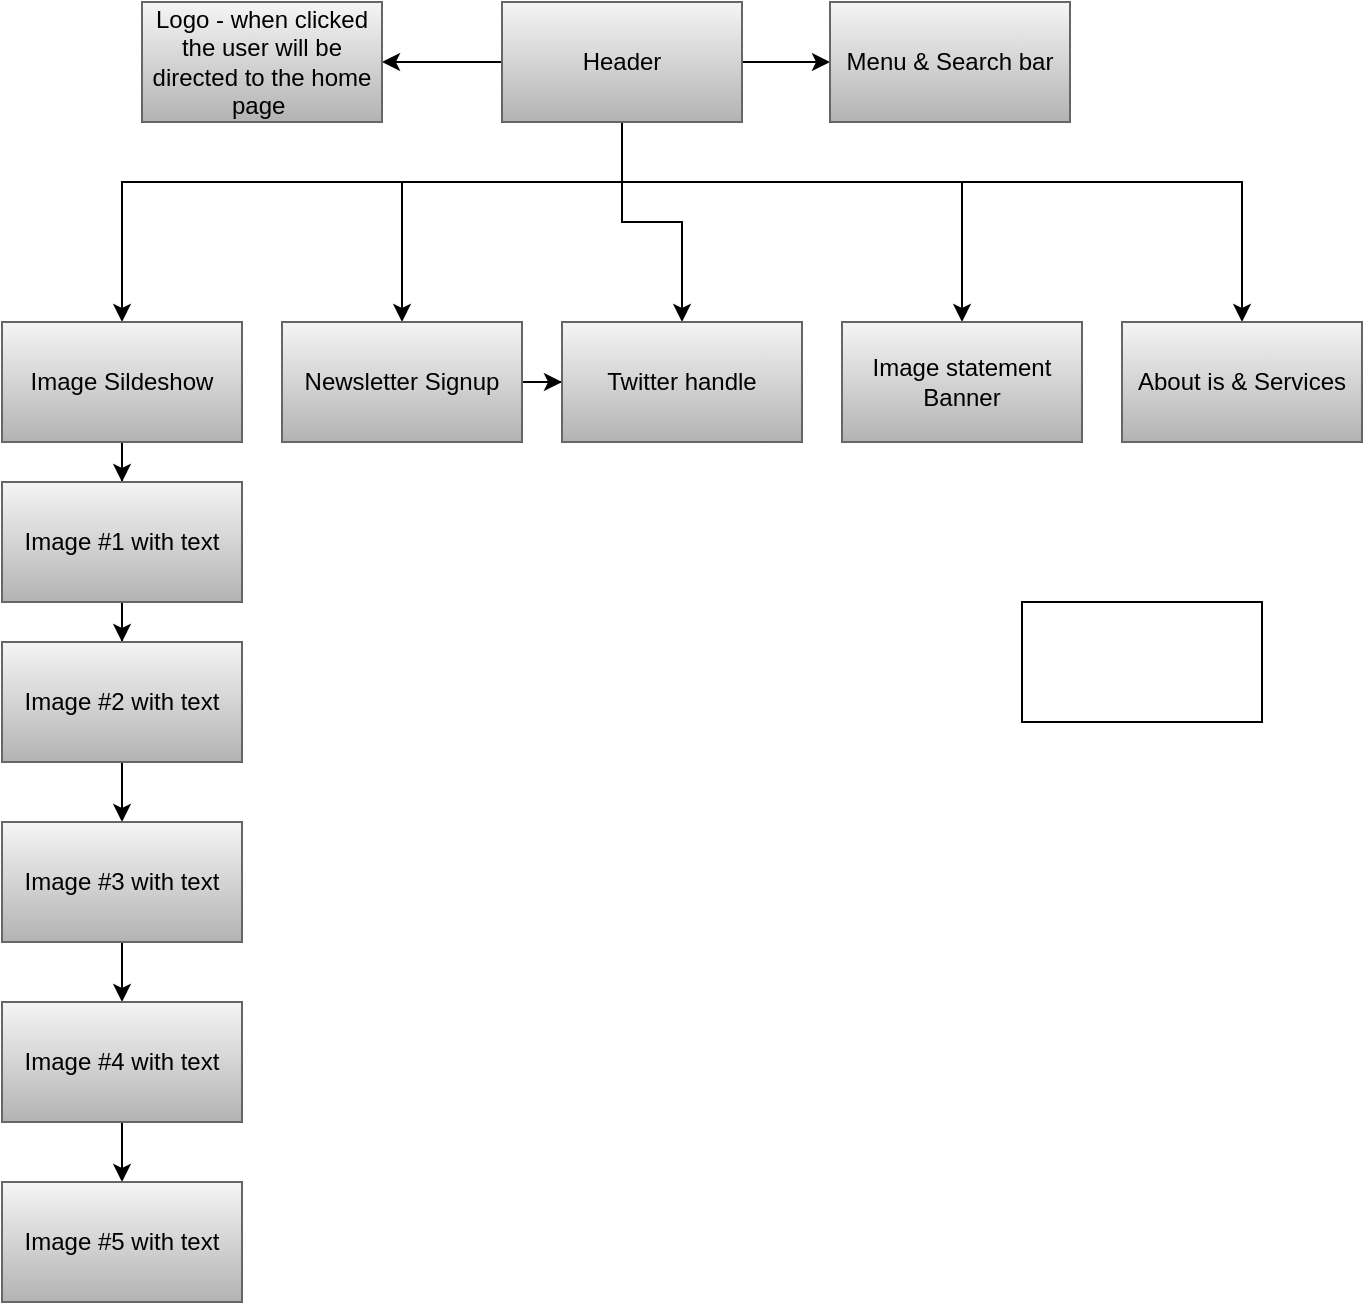 <mxfile version="13.2.1" type="github"><diagram id="0govi1016Gl6MYBcxuun" name="Page-1"><mxGraphModel shadow="0" math="0" pageHeight="1169" pageWidth="827" pageScale="1" page="1" fold="1" arrows="1" connect="1" tooltips="1" guides="1" gridSize="10" dy="790" dx="1287" grid="1"><root><mxCell id="0"/><mxCell id="1" parent="0"/><mxCell id="VDQJw23tBoHzagNahZU1-3" value="" parent="1" target="VDQJw23tBoHzagNahZU1-2" edge="1" style="edgeStyle=orthogonalEdgeStyle;rounded=0;orthogonalLoop=1;jettySize=auto;html=1;entryX=0.5;entryY=0;entryDx=0;entryDy=0;" source="VDQJw23tBoHzagNahZU1-1"><mxGeometry as="geometry" relative="1"><Array as="points"><mxPoint y="160" x="250"/><mxPoint y="160"/></Array></mxGeometry></mxCell><mxCell id="VDQJw23tBoHzagNahZU1-5" value="" parent="1" target="VDQJw23tBoHzagNahZU1-4" edge="1" style="edgeStyle=orthogonalEdgeStyle;rounded=0;orthogonalLoop=1;jettySize=auto;html=1;" source="VDQJw23tBoHzagNahZU1-1"><mxGeometry as="geometry" relative="1"/></mxCell><mxCell id="VDQJw23tBoHzagNahZU1-7" value="" parent="1" target="VDQJw23tBoHzagNahZU1-6" edge="1" style="edgeStyle=orthogonalEdgeStyle;rounded=0;orthogonalLoop=1;jettySize=auto;html=1;" source="VDQJw23tBoHzagNahZU1-1"><mxGeometry as="geometry" relative="1"/></mxCell><mxCell id="VDQJw23tBoHzagNahZU1-9" value="" parent="1" target="VDQJw23tBoHzagNahZU1-8" edge="1" style="edgeStyle=orthogonalEdgeStyle;rounded=0;orthogonalLoop=1;jettySize=auto;html=1;" source="VDQJw23tBoHzagNahZU1-1"><mxGeometry as="geometry" relative="1"><Array as="points"><mxPoint y="160" x="250"/><mxPoint y="160" x="140"/></Array></mxGeometry></mxCell><mxCell id="VDQJw23tBoHzagNahZU1-21" parent="1" target="VDQJw23tBoHzagNahZU1-20" edge="1" style="edgeStyle=orthogonalEdgeStyle;rounded=0;orthogonalLoop=1;jettySize=auto;html=1;entryX=0.5;entryY=0;entryDx=0;entryDy=0;" source="VDQJw23tBoHzagNahZU1-1"><mxGeometry as="geometry" relative="1"/></mxCell><mxCell id="VDQJw23tBoHzagNahZU1-24" parent="1" target="VDQJw23tBoHzagNahZU1-23" edge="1" style="edgeStyle=orthogonalEdgeStyle;rounded=0;orthogonalLoop=1;jettySize=auto;html=1;entryX=0.5;entryY=0;entryDx=0;entryDy=0;" source="VDQJw23tBoHzagNahZU1-1"><mxGeometry as="geometry" relative="1"><Array as="points"><mxPoint y="160" x="250"/><mxPoint y="160" x="420"/></Array></mxGeometry></mxCell><mxCell id="VDQJw23tBoHzagNahZU1-26" parent="1" target="VDQJw23tBoHzagNahZU1-25" edge="1" style="edgeStyle=orthogonalEdgeStyle;rounded=0;orthogonalLoop=1;jettySize=auto;html=1;entryX=0.5;entryY=0;entryDx=0;entryDy=0;" source="VDQJw23tBoHzagNahZU1-1"><mxGeometry as="geometry" relative="1"><Array as="points"><mxPoint y="160" x="250"/><mxPoint y="160" x="560"/></Array></mxGeometry></mxCell><mxCell id="VDQJw23tBoHzagNahZU1-1" value="Header" parent="1" style="rounded=0;whiteSpace=wrap;html=1;fillColor=#f5f5f5;strokeColor=#666666;gradientColor=#b3b3b3;" vertex="1"><mxGeometry as="geometry" y="70" x="190" height="60" width="120"/></mxCell><mxCell id="VDQJw23tBoHzagNahZU1-22" value="" parent="1" target="VDQJw23tBoHzagNahZU1-20" edge="1" style="edgeStyle=orthogonalEdgeStyle;rounded=0;orthogonalLoop=1;jettySize=auto;html=1;" source="VDQJw23tBoHzagNahZU1-8"><mxGeometry as="geometry" relative="1"/></mxCell><mxCell id="VDQJw23tBoHzagNahZU1-8" value="Newsletter Signup" parent="1" style="rounded=0;whiteSpace=wrap;html=1;fillColor=#f5f5f5;strokeColor=#666666;gradientColor=#b3b3b3;" vertex="1"><mxGeometry as="geometry" y="230" x="80" height="60" width="120"/></mxCell><mxCell id="VDQJw23tBoHzagNahZU1-6" value="Logo - when clicked the user will be directed to the home page&amp;nbsp;" parent="1" style="rounded=0;whiteSpace=wrap;html=1;fillColor=#f5f5f5;strokeColor=#666666;gradientColor=#b3b3b3;" vertex="1"><mxGeometry as="geometry" y="70" x="10" height="60" width="120"/></mxCell><mxCell id="VDQJw23tBoHzagNahZU1-4" value="Menu &amp;amp; Search bar" parent="1" style="rounded=0;whiteSpace=wrap;html=1;fillColor=#f5f5f5;strokeColor=#666666;gradientColor=#b3b3b3;" vertex="1"><mxGeometry as="geometry" y="70" x="354" height="60" width="120"/></mxCell><mxCell id="VDQJw23tBoHzagNahZU1-11" value="" parent="1" target="VDQJw23tBoHzagNahZU1-10" edge="1" style="edgeStyle=orthogonalEdgeStyle;rounded=0;orthogonalLoop=1;jettySize=auto;html=1;" source="VDQJw23tBoHzagNahZU1-2"><mxGeometry as="geometry" relative="1"/></mxCell><mxCell id="VDQJw23tBoHzagNahZU1-2" value="Image Sildeshow" parent="1" style="rounded=0;whiteSpace=wrap;html=1;gradientColor=#b3b3b3;fillColor=#f5f5f5;strokeColor=#666666;" vertex="1"><mxGeometry as="geometry" y="230" x="-60" height="60" width="120"/></mxCell><mxCell id="VDQJw23tBoHzagNahZU1-13" value="" parent="1" target="VDQJw23tBoHzagNahZU1-12" edge="1" style="edgeStyle=orthogonalEdgeStyle;rounded=0;orthogonalLoop=1;jettySize=auto;html=1;" source="VDQJw23tBoHzagNahZU1-10"><mxGeometry as="geometry" relative="1"/></mxCell><mxCell id="VDQJw23tBoHzagNahZU1-10" value="Image #1 with text" parent="1" style="rounded=0;whiteSpace=wrap;html=1;gradientColor=#b3b3b3;fillColor=#f5f5f5;strokeColor=#666666;" vertex="1"><mxGeometry as="geometry" y="310" x="-60" height="60" width="120"/></mxCell><mxCell id="VDQJw23tBoHzagNahZU1-15" value="" parent="1" target="VDQJw23tBoHzagNahZU1-14" edge="1" style="edgeStyle=orthogonalEdgeStyle;rounded=0;orthogonalLoop=1;jettySize=auto;html=1;" source="VDQJw23tBoHzagNahZU1-12"><mxGeometry as="geometry" relative="1"/></mxCell><mxCell id="VDQJw23tBoHzagNahZU1-12" value="Image #2 with text" parent="1" style="rounded=0;whiteSpace=wrap;html=1;gradientColor=#b3b3b3;fillColor=#f5f5f5;strokeColor=#666666;" vertex="1"><mxGeometry as="geometry" y="390" x="-60" height="60" width="120"/></mxCell><mxCell id="VDQJw23tBoHzagNahZU1-17" value="" parent="1" target="VDQJw23tBoHzagNahZU1-16" edge="1" style="edgeStyle=orthogonalEdgeStyle;rounded=0;orthogonalLoop=1;jettySize=auto;html=1;" source="VDQJw23tBoHzagNahZU1-14"><mxGeometry as="geometry" relative="1"/></mxCell><mxCell id="VDQJw23tBoHzagNahZU1-14" value="Image #3 with text" parent="1" style="rounded=0;whiteSpace=wrap;html=1;gradientColor=#b3b3b3;fillColor=#f5f5f5;strokeColor=#666666;" vertex="1"><mxGeometry as="geometry" y="480" x="-60" height="60" width="120"/></mxCell><mxCell id="VDQJw23tBoHzagNahZU1-19" value="" parent="1" target="VDQJw23tBoHzagNahZU1-18" edge="1" style="edgeStyle=orthogonalEdgeStyle;rounded=0;orthogonalLoop=1;jettySize=auto;html=1;" source="VDQJw23tBoHzagNahZU1-16"><mxGeometry as="geometry" relative="1"/></mxCell><mxCell id="VDQJw23tBoHzagNahZU1-16" value="Image #4 with text" parent="1" style="rounded=0;whiteSpace=wrap;html=1;gradientColor=#b3b3b3;fillColor=#f5f5f5;strokeColor=#666666;" vertex="1"><mxGeometry as="geometry" y="570" x="-60" height="60" width="120"/></mxCell><mxCell id="VDQJw23tBoHzagNahZU1-18" value="Image #5 with text" parent="1" style="rounded=0;whiteSpace=wrap;html=1;gradientColor=#b3b3b3;fillColor=#f5f5f5;strokeColor=#666666;" vertex="1"><mxGeometry as="geometry" y="660" x="-60" height="60" width="120"/></mxCell><mxCell id="VDQJw23tBoHzagNahZU1-20" value="Twitter handle" parent="1" style="rounded=0;whiteSpace=wrap;html=1;gradientColor=#b3b3b3;fillColor=#f5f5f5;strokeColor=#666666;" vertex="1"><mxGeometry as="geometry" y="230" x="220" height="60" width="120"/></mxCell><mxCell id="VDQJw23tBoHzagNahZU1-23" value="Image statement Banner" parent="1" style="rounded=0;whiteSpace=wrap;html=1;gradientColor=#b3b3b3;fillColor=#f5f5f5;strokeColor=#666666;" vertex="1"><mxGeometry as="geometry" y="230" x="360" height="60" width="120"/></mxCell><mxCell id="VDQJw23tBoHzagNahZU1-25" value="About is &amp;amp; Services" parent="1" style="rounded=0;whiteSpace=wrap;html=1;gradientColor=#b3b3b3;fillColor=#f5f5f5;strokeColor=#666666;" vertex="1"><mxGeometry as="geometry" y="230" x="500" height="60" width="120"/></mxCell><mxCell id="VDQJw23tBoHzagNahZU1-27" value="" parent="1" style="rounded=0;whiteSpace=wrap;html=1;" vertex="1"><mxGeometry as="geometry" y="370" x="450" height="60" width="120"/></mxCell></root></mxGraphModel></diagram></mxfile>